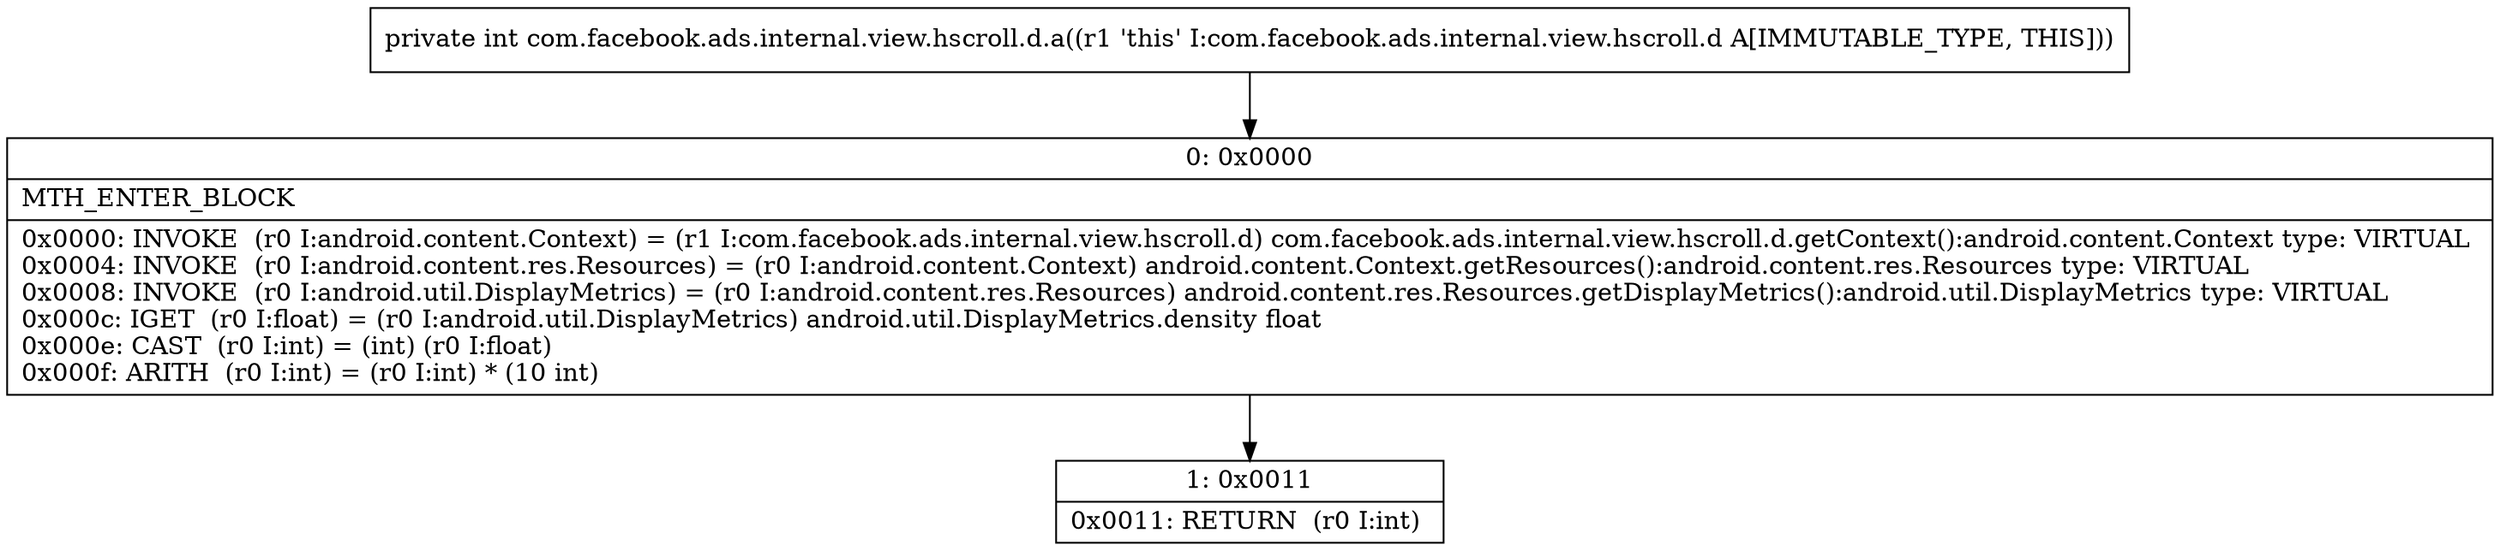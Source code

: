 digraph "CFG forcom.facebook.ads.internal.view.hscroll.d.a()I" {
Node_0 [shape=record,label="{0\:\ 0x0000|MTH_ENTER_BLOCK\l|0x0000: INVOKE  (r0 I:android.content.Context) = (r1 I:com.facebook.ads.internal.view.hscroll.d) com.facebook.ads.internal.view.hscroll.d.getContext():android.content.Context type: VIRTUAL \l0x0004: INVOKE  (r0 I:android.content.res.Resources) = (r0 I:android.content.Context) android.content.Context.getResources():android.content.res.Resources type: VIRTUAL \l0x0008: INVOKE  (r0 I:android.util.DisplayMetrics) = (r0 I:android.content.res.Resources) android.content.res.Resources.getDisplayMetrics():android.util.DisplayMetrics type: VIRTUAL \l0x000c: IGET  (r0 I:float) = (r0 I:android.util.DisplayMetrics) android.util.DisplayMetrics.density float \l0x000e: CAST  (r0 I:int) = (int) (r0 I:float) \l0x000f: ARITH  (r0 I:int) = (r0 I:int) * (10 int) \l}"];
Node_1 [shape=record,label="{1\:\ 0x0011|0x0011: RETURN  (r0 I:int) \l}"];
MethodNode[shape=record,label="{private int com.facebook.ads.internal.view.hscroll.d.a((r1 'this' I:com.facebook.ads.internal.view.hscroll.d A[IMMUTABLE_TYPE, THIS])) }"];
MethodNode -> Node_0;
Node_0 -> Node_1;
}


